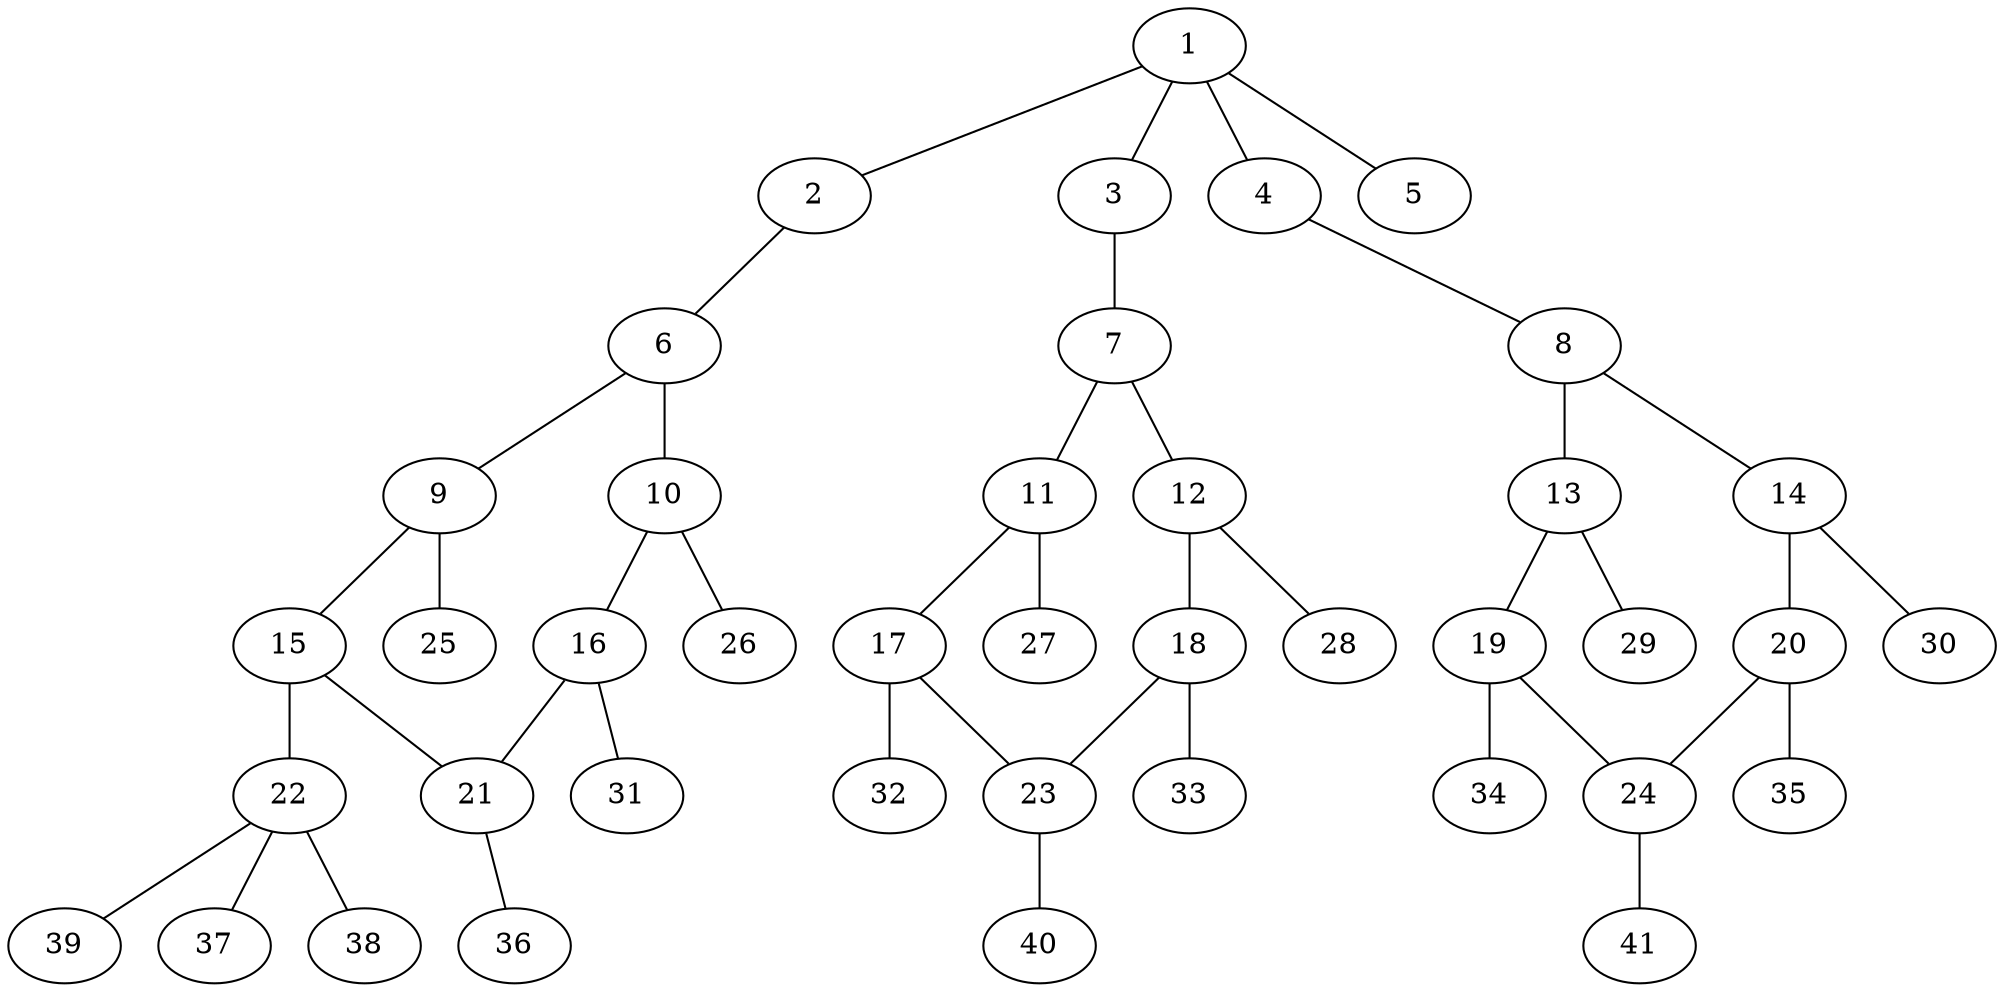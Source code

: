 graph molecule_626 {
	1	 [chem=P];
	2	 [chem=O];
	1 -- 2	 [valence=1];
	3	 [chem=O];
	1 -- 3	 [valence=1];
	4	 [chem=O];
	1 -- 4	 [valence=1];
	5	 [chem=O];
	1 -- 5	 [valence=2];
	6	 [chem=C];
	2 -- 6	 [valence=1];
	7	 [chem=C];
	3 -- 7	 [valence=1];
	8	 [chem=C];
	4 -- 8	 [valence=1];
	9	 [chem=C];
	6 -- 9	 [valence=2];
	10	 [chem=C];
	6 -- 10	 [valence=1];
	11	 [chem=C];
	7 -- 11	 [valence=1];
	12	 [chem=C];
	7 -- 12	 [valence=2];
	13	 [chem=C];
	8 -- 13	 [valence=1];
	14	 [chem=C];
	8 -- 14	 [valence=2];
	15	 [chem=C];
	9 -- 15	 [valence=1];
	25	 [chem=H];
	9 -- 25	 [valence=1];
	16	 [chem=C];
	10 -- 16	 [valence=2];
	26	 [chem=H];
	10 -- 26	 [valence=1];
	17	 [chem=C];
	11 -- 17	 [valence=2];
	27	 [chem=H];
	11 -- 27	 [valence=1];
	18	 [chem=C];
	12 -- 18	 [valence=1];
	28	 [chem=H];
	12 -- 28	 [valence=1];
	19	 [chem=C];
	13 -- 19	 [valence=2];
	29	 [chem=H];
	13 -- 29	 [valence=1];
	20	 [chem=C];
	14 -- 20	 [valence=1];
	30	 [chem=H];
	14 -- 30	 [valence=1];
	21	 [chem=C];
	15 -- 21	 [valence=2];
	22	 [chem=C];
	15 -- 22	 [valence=1];
	16 -- 21	 [valence=1];
	31	 [chem=H];
	16 -- 31	 [valence=1];
	23	 [chem=C];
	17 -- 23	 [valence=1];
	32	 [chem=H];
	17 -- 32	 [valence=1];
	18 -- 23	 [valence=2];
	33	 [chem=H];
	18 -- 33	 [valence=1];
	24	 [chem=C];
	19 -- 24	 [valence=1];
	34	 [chem=H];
	19 -- 34	 [valence=1];
	20 -- 24	 [valence=2];
	35	 [chem=H];
	20 -- 35	 [valence=1];
	36	 [chem=H];
	21 -- 36	 [valence=1];
	37	 [chem=H];
	22 -- 37	 [valence=1];
	38	 [chem=H];
	22 -- 38	 [valence=1];
	39	 [chem=H];
	22 -- 39	 [valence=1];
	40	 [chem=H];
	23 -- 40	 [valence=1];
	41	 [chem=H];
	24 -- 41	 [valence=1];
}
